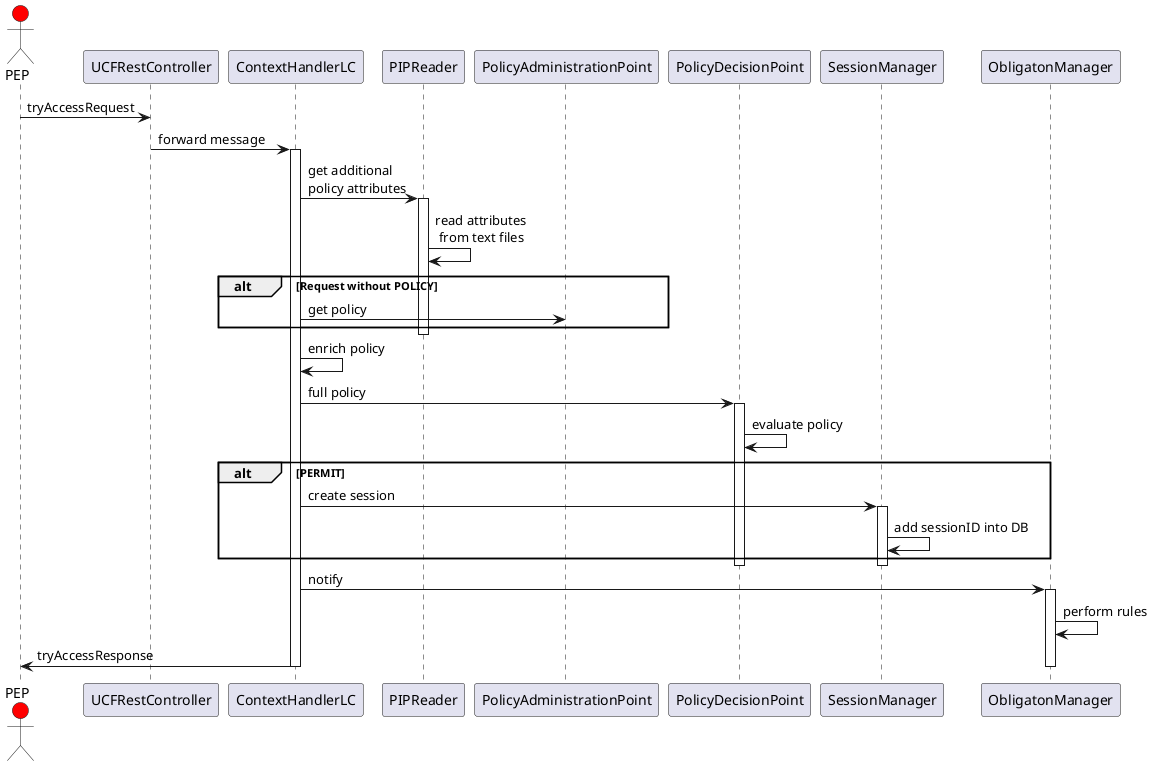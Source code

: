 To view the content as a UML diagram, use PlantUML in eclipse see: http://plantuml.com/eclipse
@startuml
actor PEP #red
participant UCFRestController
participant ContextHandlerLC
participant PIPReader
participant PolicyAdministrationPoint
participant PolicyDecisionPoint
participant SessionManager
participant ObligatonManager
PEP->UCFRestController : tryAccessRequest
UCFRestController->ContextHandlerLC : forward message
activate ContextHandlerLC
ContextHandlerLC->PIPReader : get additional \npolicy attributes
activate PIPReader
PIPReader->PIPReader : read attributes\n from text files

alt Request without POLICY
	ContextHandlerLC->PolicyAdministrationPoint :  get policy
end
deactivate PIPReader
ContextHandlerLC->ContextHandlerLC : enrich policy
ContextHandlerLC->PolicyDecisionPoint : full policy
activate PolicyDecisionPoint
PolicyDecisionPoint->PolicyDecisionPoint : evaluate policy
alt PERMIT

	ContextHandlerLC->SessionManager : create session
	activate SessionManager
	SessionManager->SessionManager : add sessionID into DB
end
deactivate SessionManager
deactivate PolicyDecisionPoint
ContextHandlerLC->ObligatonManager : notify
activate ObligatonManager
ObligatonManager->ObligatonManager : perform rules
ContextHandlerLC->PEP : tryAccessResponse
deactivate ObligatonManager
deactivate ContextHandlerLC
@enduml


